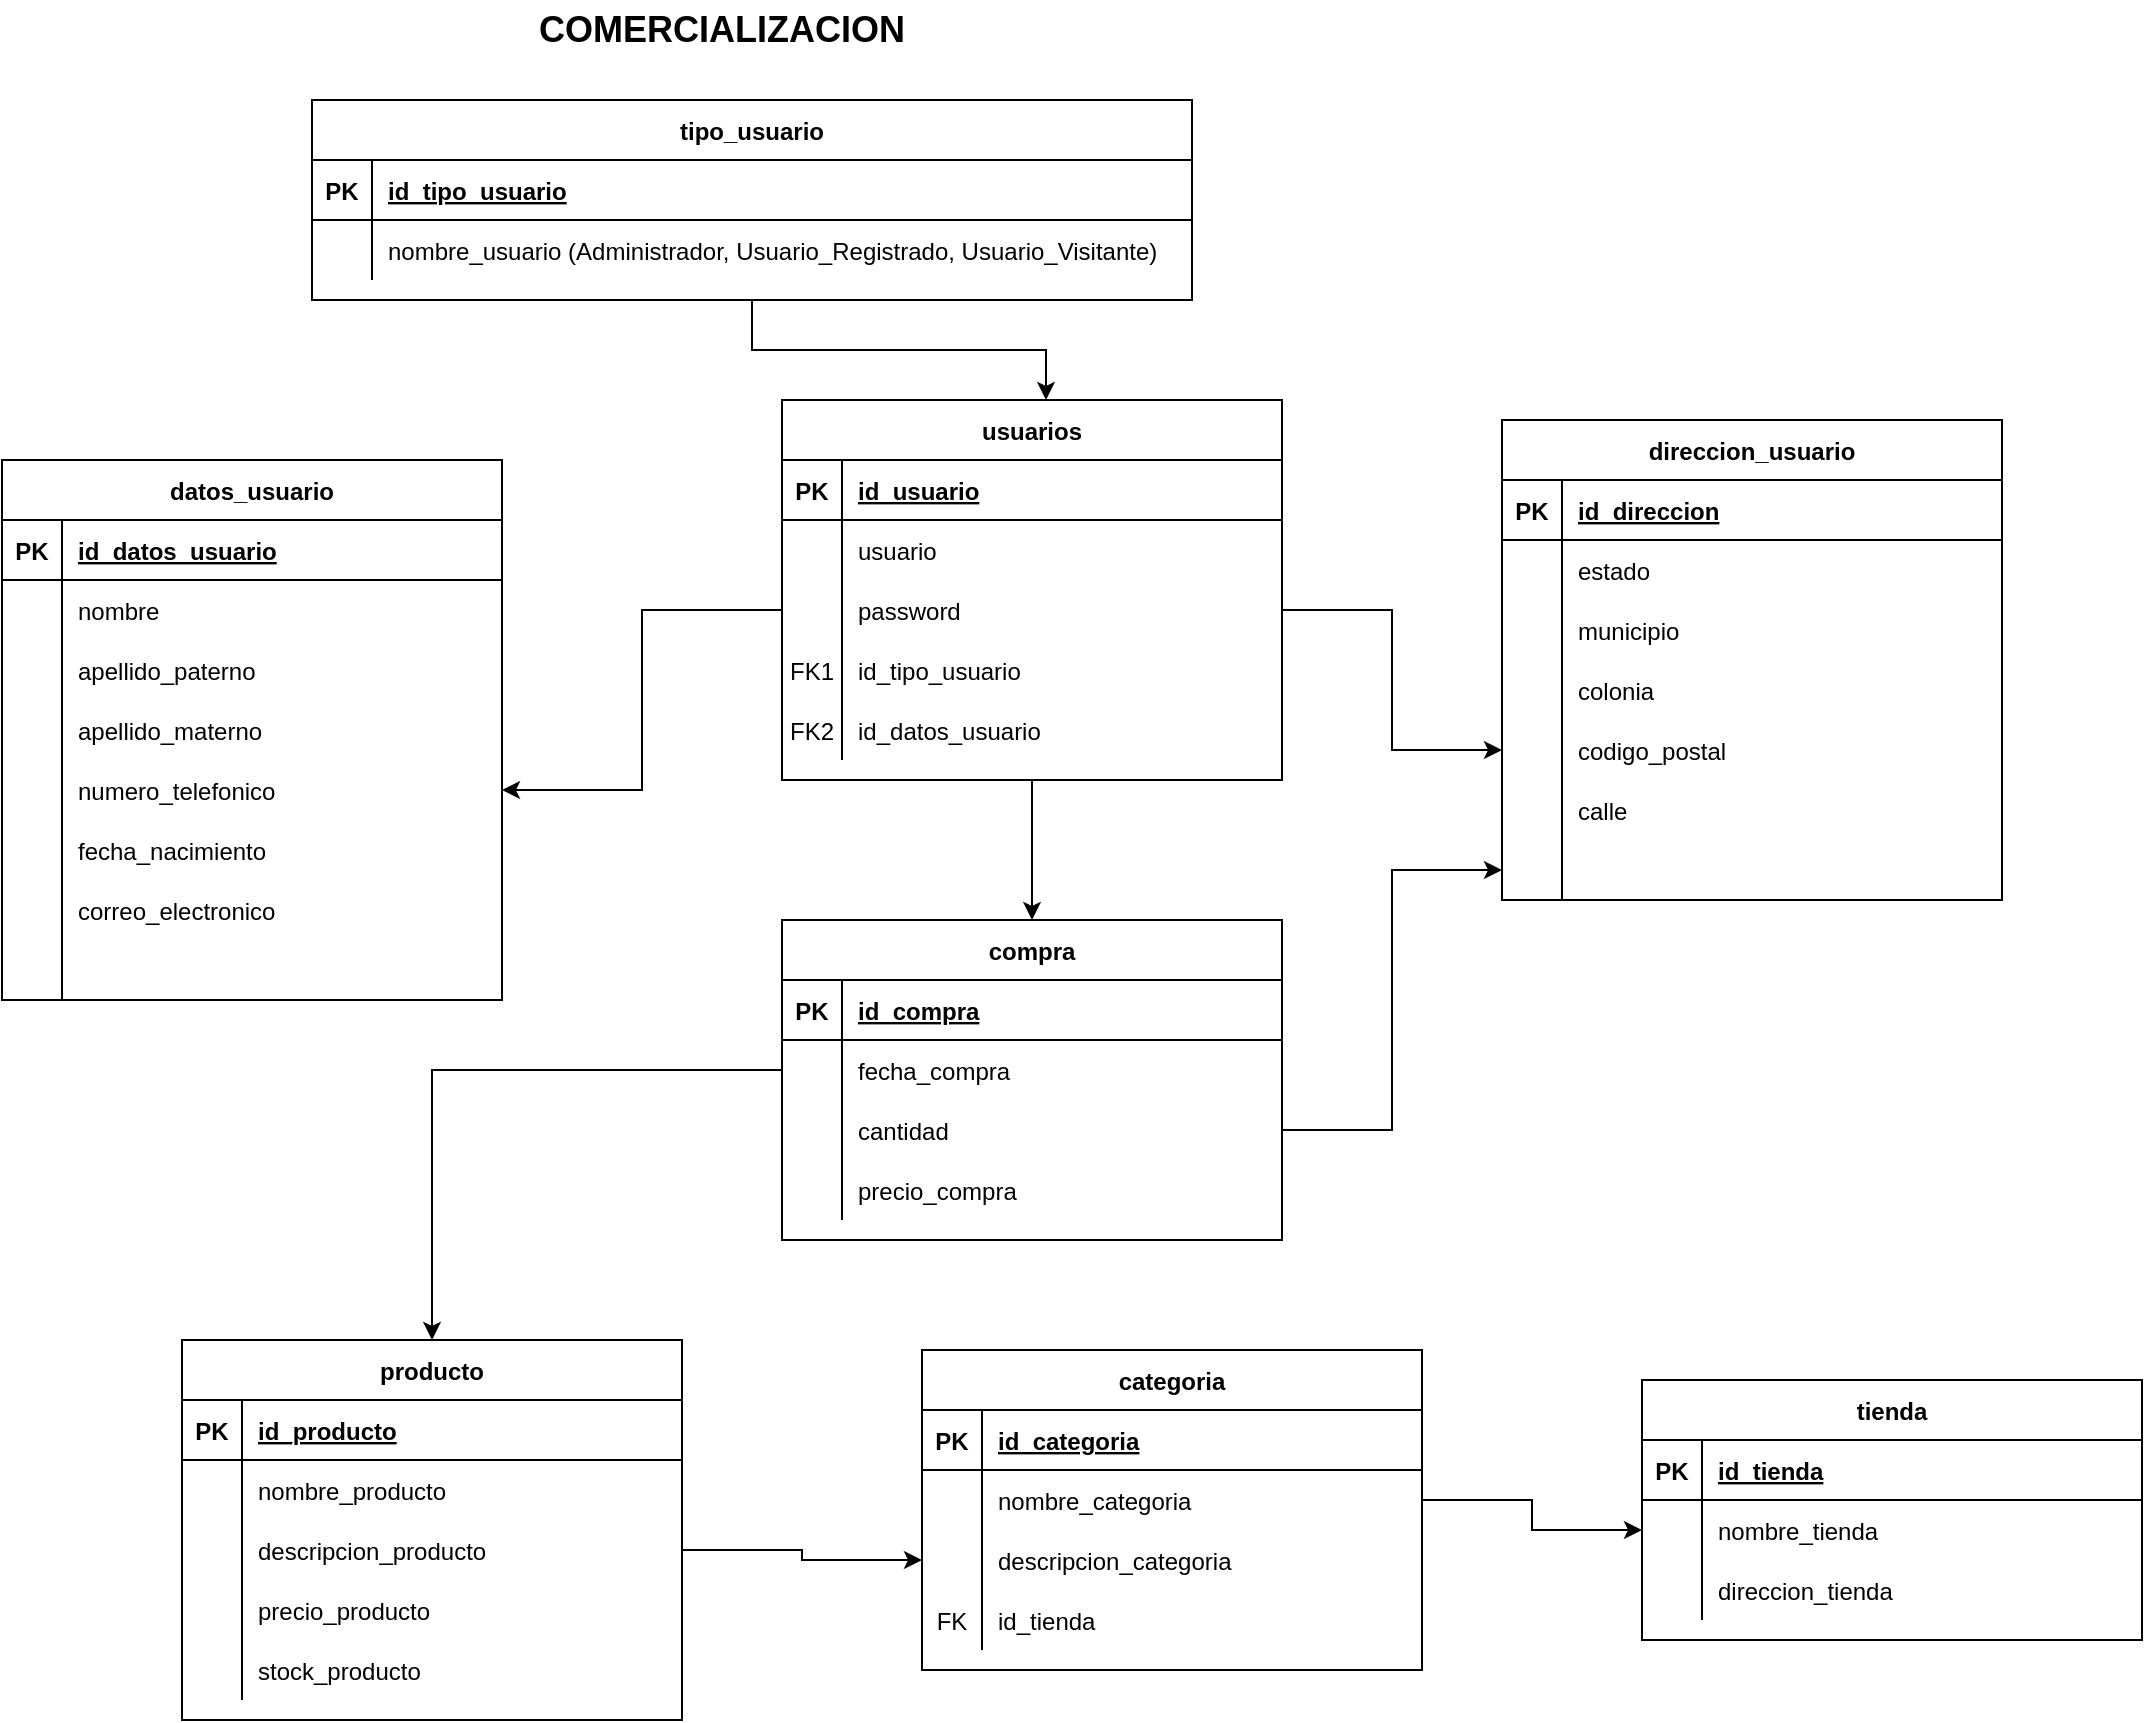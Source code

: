 <mxfile version="18.2.0" type="device"><diagram id="ABhYrJWtlcMBRKbv6gTh" name="Page-1"><mxGraphModel dx="1108" dy="482" grid="1" gridSize="10" guides="1" tooltips="1" connect="1" arrows="1" fold="1" page="1" pageScale="1" pageWidth="850" pageHeight="1100" math="0" shadow="0" extFonts="Permanent Marker^https://fonts.googleapis.com/css?family=Permanent+Marker"><root><mxCell id="0"/><mxCell id="1" parent="0"/><mxCell id="ypUv9PAJulXquZv0Uv5k-9" style="edgeStyle=orthogonalEdgeStyle;rounded=0;orthogonalLoop=1;jettySize=auto;html=1;exitX=0.5;exitY=1;exitDx=0;exitDy=0;entryX=0.5;entryY=0;entryDx=0;entryDy=0;" edge="1" parent="1" source="C-vyLk0tnHw3VtMMgP7b-13" target="yw0aha5kD6d9BpJVE51j-119"><mxGeometry relative="1" as="geometry"/></mxCell><mxCell id="C-vyLk0tnHw3VtMMgP7b-13" value="usuarios" style="shape=table;startSize=30;container=1;collapsible=1;childLayout=tableLayout;fixedRows=1;rowLines=0;fontStyle=1;align=center;resizeLast=1;" parent="1" vertex="1"><mxGeometry x="440" y="250" width="250" height="190" as="geometry"><mxRectangle x="100" y="260" width="80" height="30" as="alternateBounds"/></mxGeometry></mxCell><mxCell id="C-vyLk0tnHw3VtMMgP7b-14" value="" style="shape=partialRectangle;collapsible=0;dropTarget=0;pointerEvents=0;fillColor=none;points=[[0,0.5],[1,0.5]];portConstraint=eastwest;top=0;left=0;right=0;bottom=1;" parent="C-vyLk0tnHw3VtMMgP7b-13" vertex="1"><mxGeometry y="30" width="250" height="30" as="geometry"/></mxCell><mxCell id="C-vyLk0tnHw3VtMMgP7b-15" value="PK" style="shape=partialRectangle;overflow=hidden;connectable=0;fillColor=none;top=0;left=0;bottom=0;right=0;fontStyle=1;" parent="C-vyLk0tnHw3VtMMgP7b-14" vertex="1"><mxGeometry width="30" height="30" as="geometry"><mxRectangle width="30" height="30" as="alternateBounds"/></mxGeometry></mxCell><mxCell id="C-vyLk0tnHw3VtMMgP7b-16" value="id_usuario" style="shape=partialRectangle;overflow=hidden;connectable=0;fillColor=none;top=0;left=0;bottom=0;right=0;align=left;spacingLeft=6;fontStyle=5;" parent="C-vyLk0tnHw3VtMMgP7b-14" vertex="1"><mxGeometry x="30" width="220" height="30" as="geometry"><mxRectangle width="220" height="30" as="alternateBounds"/></mxGeometry></mxCell><mxCell id="C-vyLk0tnHw3VtMMgP7b-17" value="" style="shape=partialRectangle;collapsible=0;dropTarget=0;pointerEvents=0;fillColor=none;points=[[0,0.5],[1,0.5]];portConstraint=eastwest;top=0;left=0;right=0;bottom=0;" parent="C-vyLk0tnHw3VtMMgP7b-13" vertex="1"><mxGeometry y="60" width="250" height="30" as="geometry"/></mxCell><mxCell id="C-vyLk0tnHw3VtMMgP7b-18" value="" style="shape=partialRectangle;overflow=hidden;connectable=0;fillColor=none;top=0;left=0;bottom=0;right=0;" parent="C-vyLk0tnHw3VtMMgP7b-17" vertex="1"><mxGeometry width="30" height="30" as="geometry"><mxRectangle width="30" height="30" as="alternateBounds"/></mxGeometry></mxCell><mxCell id="C-vyLk0tnHw3VtMMgP7b-19" value="usuario" style="shape=partialRectangle;overflow=hidden;connectable=0;fillColor=none;top=0;left=0;bottom=0;right=0;align=left;spacingLeft=6;" parent="C-vyLk0tnHw3VtMMgP7b-17" vertex="1"><mxGeometry x="30" width="220" height="30" as="geometry"><mxRectangle width="220" height="30" as="alternateBounds"/></mxGeometry></mxCell><mxCell id="ypUv9PAJulXquZv0Uv5k-4" value="" style="shape=partialRectangle;collapsible=0;dropTarget=0;pointerEvents=0;fillColor=none;points=[[0,0.5],[1,0.5]];portConstraint=eastwest;top=0;left=0;right=0;bottom=0;" vertex="1" parent="C-vyLk0tnHw3VtMMgP7b-13"><mxGeometry y="90" width="250" height="30" as="geometry"/></mxCell><mxCell id="ypUv9PAJulXquZv0Uv5k-5" value="" style="shape=partialRectangle;overflow=hidden;connectable=0;fillColor=none;top=0;left=0;bottom=0;right=0;" vertex="1" parent="ypUv9PAJulXquZv0Uv5k-4"><mxGeometry width="30" height="30" as="geometry"><mxRectangle width="30" height="30" as="alternateBounds"/></mxGeometry></mxCell><mxCell id="ypUv9PAJulXquZv0Uv5k-6" value="password" style="shape=partialRectangle;overflow=hidden;connectable=0;fillColor=none;top=0;left=0;bottom=0;right=0;align=left;spacingLeft=6;" vertex="1" parent="ypUv9PAJulXquZv0Uv5k-4"><mxGeometry x="30" width="220" height="30" as="geometry"><mxRectangle width="220" height="30" as="alternateBounds"/></mxGeometry></mxCell><mxCell id="ypUv9PAJulXquZv0Uv5k-1" value="" style="shape=partialRectangle;collapsible=0;dropTarget=0;pointerEvents=0;fillColor=none;points=[[0,0.5],[1,0.5]];portConstraint=eastwest;top=0;left=0;right=0;bottom=0;" vertex="1" parent="C-vyLk0tnHw3VtMMgP7b-13"><mxGeometry y="120" width="250" height="30" as="geometry"/></mxCell><mxCell id="ypUv9PAJulXquZv0Uv5k-2" value="FK1" style="shape=partialRectangle;overflow=hidden;connectable=0;fillColor=none;top=0;left=0;bottom=0;right=0;" vertex="1" parent="ypUv9PAJulXquZv0Uv5k-1"><mxGeometry width="30" height="30" as="geometry"><mxRectangle width="30" height="30" as="alternateBounds"/></mxGeometry></mxCell><mxCell id="ypUv9PAJulXquZv0Uv5k-3" value="id_tipo_usuario" style="shape=partialRectangle;overflow=hidden;connectable=0;fillColor=none;top=0;left=0;bottom=0;right=0;align=left;spacingLeft=6;" vertex="1" parent="ypUv9PAJulXquZv0Uv5k-1"><mxGeometry x="30" width="220" height="30" as="geometry"><mxRectangle width="220" height="30" as="alternateBounds"/></mxGeometry></mxCell><mxCell id="C-vyLk0tnHw3VtMMgP7b-20" value="" style="shape=partialRectangle;collapsible=0;dropTarget=0;pointerEvents=0;fillColor=none;points=[[0,0.5],[1,0.5]];portConstraint=eastwest;top=0;left=0;right=0;bottom=0;" parent="C-vyLk0tnHw3VtMMgP7b-13" vertex="1"><mxGeometry y="150" width="250" height="30" as="geometry"/></mxCell><mxCell id="C-vyLk0tnHw3VtMMgP7b-21" value="FK2" style="shape=partialRectangle;overflow=hidden;connectable=0;fillColor=none;top=0;left=0;bottom=0;right=0;" parent="C-vyLk0tnHw3VtMMgP7b-20" vertex="1"><mxGeometry width="30" height="30" as="geometry"><mxRectangle width="30" height="30" as="alternateBounds"/></mxGeometry></mxCell><mxCell id="C-vyLk0tnHw3VtMMgP7b-22" value="id_datos_usuario" style="shape=partialRectangle;overflow=hidden;connectable=0;fillColor=none;top=0;left=0;bottom=0;right=0;align=left;spacingLeft=6;" parent="C-vyLk0tnHw3VtMMgP7b-20" vertex="1"><mxGeometry x="30" width="220" height="30" as="geometry"><mxRectangle width="220" height="30" as="alternateBounds"/></mxGeometry></mxCell><mxCell id="yw0aha5kD6d9BpJVE51j-19" style="edgeStyle=orthogonalEdgeStyle;rounded=0;orthogonalLoop=1;jettySize=auto;html=1;exitX=0.5;exitY=1;exitDx=0;exitDy=0;entryX=0.528;entryY=0;entryDx=0;entryDy=0;entryPerimeter=0;" parent="1" source="C-vyLk0tnHw3VtMMgP7b-23" target="C-vyLk0tnHw3VtMMgP7b-13" edge="1"><mxGeometry relative="1" as="geometry"/></mxCell><mxCell id="C-vyLk0tnHw3VtMMgP7b-23" value="tipo_usuario" style="shape=table;startSize=30;container=1;collapsible=1;childLayout=tableLayout;fixedRows=1;rowLines=0;fontStyle=1;align=center;resizeLast=1;" parent="1" vertex="1"><mxGeometry x="205" y="100" width="440" height="100" as="geometry"><mxRectangle x="205" y="100" width="100" height="30" as="alternateBounds"/></mxGeometry></mxCell><mxCell id="C-vyLk0tnHw3VtMMgP7b-24" value="" style="shape=partialRectangle;collapsible=0;dropTarget=0;pointerEvents=0;fillColor=none;points=[[0,0.5],[1,0.5]];portConstraint=eastwest;top=0;left=0;right=0;bottom=1;" parent="C-vyLk0tnHw3VtMMgP7b-23" vertex="1"><mxGeometry y="30" width="440" height="30" as="geometry"/></mxCell><mxCell id="C-vyLk0tnHw3VtMMgP7b-25" value="PK" style="shape=partialRectangle;overflow=hidden;connectable=0;fillColor=none;top=0;left=0;bottom=0;right=0;fontStyle=1;" parent="C-vyLk0tnHw3VtMMgP7b-24" vertex="1"><mxGeometry width="30" height="30" as="geometry"><mxRectangle width="30" height="30" as="alternateBounds"/></mxGeometry></mxCell><mxCell id="C-vyLk0tnHw3VtMMgP7b-26" value="id_tipo_usuario" style="shape=partialRectangle;overflow=hidden;connectable=0;fillColor=none;top=0;left=0;bottom=0;right=0;align=left;spacingLeft=6;fontStyle=5;" parent="C-vyLk0tnHw3VtMMgP7b-24" vertex="1"><mxGeometry x="30" width="410" height="30" as="geometry"><mxRectangle width="410" height="30" as="alternateBounds"/></mxGeometry></mxCell><mxCell id="C-vyLk0tnHw3VtMMgP7b-27" value="" style="shape=partialRectangle;collapsible=0;dropTarget=0;pointerEvents=0;fillColor=none;points=[[0,0.5],[1,0.5]];portConstraint=eastwest;top=0;left=0;right=0;bottom=0;" parent="C-vyLk0tnHw3VtMMgP7b-23" vertex="1"><mxGeometry y="60" width="440" height="30" as="geometry"/></mxCell><mxCell id="C-vyLk0tnHw3VtMMgP7b-28" value="" style="shape=partialRectangle;overflow=hidden;connectable=0;fillColor=none;top=0;left=0;bottom=0;right=0;" parent="C-vyLk0tnHw3VtMMgP7b-27" vertex="1"><mxGeometry width="30" height="30" as="geometry"><mxRectangle width="30" height="30" as="alternateBounds"/></mxGeometry></mxCell><mxCell id="C-vyLk0tnHw3VtMMgP7b-29" value="nombre_usuario (Administrador, Usuario_Registrado, Usuario_Visitante)" style="shape=partialRectangle;overflow=hidden;connectable=0;fillColor=none;top=0;left=0;bottom=0;right=0;align=left;spacingLeft=6;" parent="C-vyLk0tnHw3VtMMgP7b-27" vertex="1"><mxGeometry x="30" width="410" height="30" as="geometry"><mxRectangle width="410" height="30" as="alternateBounds"/></mxGeometry></mxCell><mxCell id="yw0aha5kD6d9BpJVE51j-1" value="&lt;font style=&quot;vertical-align: inherit&quot;&gt;&lt;font style=&quot;vertical-align: inherit&quot;&gt;&lt;font style=&quot;vertical-align: inherit&quot;&gt;&lt;font style=&quot;vertical-align: inherit&quot;&gt;&lt;font style=&quot;vertical-align: inherit&quot;&gt;&lt;font style=&quot;vertical-align: inherit ; font-size: 18px&quot;&gt;&lt;b&gt;COMERCIALIZACION&lt;/b&gt;&lt;/font&gt;&lt;/font&gt;&lt;/font&gt;&lt;/font&gt;&lt;/font&gt;&lt;/font&gt;" style="text;html=1;strokeColor=none;fillColor=none;align=center;verticalAlign=middle;whiteSpace=wrap;rounded=0;" parent="1" vertex="1"><mxGeometry x="350" y="50" width="120" height="30" as="geometry"/></mxCell><mxCell id="yw0aha5kD6d9BpJVE51j-21" value="datos_usuario" style="shape=table;startSize=30;container=1;collapsible=1;childLayout=tableLayout;fixedRows=1;rowLines=0;fontStyle=1;align=center;resizeLast=1;" parent="1" vertex="1"><mxGeometry x="50" y="280" width="250" height="270" as="geometry"><mxRectangle x="110" y="440" width="110" height="30" as="alternateBounds"/></mxGeometry></mxCell><mxCell id="yw0aha5kD6d9BpJVE51j-22" value="" style="shape=partialRectangle;collapsible=0;dropTarget=0;pointerEvents=0;fillColor=none;points=[[0,0.5],[1,0.5]];portConstraint=eastwest;top=0;left=0;right=0;bottom=1;" parent="yw0aha5kD6d9BpJVE51j-21" vertex="1"><mxGeometry y="30" width="250" height="30" as="geometry"/></mxCell><mxCell id="yw0aha5kD6d9BpJVE51j-23" value="PK" style="shape=partialRectangle;overflow=hidden;connectable=0;fillColor=none;top=0;left=0;bottom=0;right=0;fontStyle=1;" parent="yw0aha5kD6d9BpJVE51j-22" vertex="1"><mxGeometry width="30" height="30" as="geometry"><mxRectangle width="30" height="30" as="alternateBounds"/></mxGeometry></mxCell><mxCell id="yw0aha5kD6d9BpJVE51j-24" value="id_datos_usuario" style="shape=partialRectangle;overflow=hidden;connectable=0;fillColor=none;top=0;left=0;bottom=0;right=0;align=left;spacingLeft=6;fontStyle=5;" parent="yw0aha5kD6d9BpJVE51j-22" vertex="1"><mxGeometry x="30" width="220" height="30" as="geometry"><mxRectangle width="220" height="30" as="alternateBounds"/></mxGeometry></mxCell><mxCell id="yw0aha5kD6d9BpJVE51j-25" value="" style="shape=partialRectangle;collapsible=0;dropTarget=0;pointerEvents=0;fillColor=none;points=[[0,0.5],[1,0.5]];portConstraint=eastwest;top=0;left=0;right=0;bottom=0;" parent="yw0aha5kD6d9BpJVE51j-21" vertex="1"><mxGeometry y="60" width="250" height="30" as="geometry"/></mxCell><mxCell id="yw0aha5kD6d9BpJVE51j-26" value="" style="shape=partialRectangle;overflow=hidden;connectable=0;fillColor=none;top=0;left=0;bottom=0;right=0;" parent="yw0aha5kD6d9BpJVE51j-25" vertex="1"><mxGeometry width="30" height="30" as="geometry"><mxRectangle width="30" height="30" as="alternateBounds"/></mxGeometry></mxCell><mxCell id="yw0aha5kD6d9BpJVE51j-27" value="nombre" style="shape=partialRectangle;overflow=hidden;connectable=0;fillColor=none;top=0;left=0;bottom=0;right=0;align=left;spacingLeft=6;" parent="yw0aha5kD6d9BpJVE51j-25" vertex="1"><mxGeometry x="30" width="220" height="30" as="geometry"><mxRectangle width="220" height="30" as="alternateBounds"/></mxGeometry></mxCell><mxCell id="yw0aha5kD6d9BpJVE51j-28" value="" style="shape=partialRectangle;collapsible=0;dropTarget=0;pointerEvents=0;fillColor=none;points=[[0,0.5],[1,0.5]];portConstraint=eastwest;top=0;left=0;right=0;bottom=0;" parent="yw0aha5kD6d9BpJVE51j-21" vertex="1"><mxGeometry y="90" width="250" height="30" as="geometry"/></mxCell><mxCell id="yw0aha5kD6d9BpJVE51j-29" value="" style="shape=partialRectangle;overflow=hidden;connectable=0;fillColor=none;top=0;left=0;bottom=0;right=0;" parent="yw0aha5kD6d9BpJVE51j-28" vertex="1"><mxGeometry width="30" height="30" as="geometry"><mxRectangle width="30" height="30" as="alternateBounds"/></mxGeometry></mxCell><mxCell id="yw0aha5kD6d9BpJVE51j-30" value="apellido_paterno" style="shape=partialRectangle;overflow=hidden;connectable=0;fillColor=none;top=0;left=0;bottom=0;right=0;align=left;spacingLeft=6;" parent="yw0aha5kD6d9BpJVE51j-28" vertex="1"><mxGeometry x="30" width="220" height="30" as="geometry"><mxRectangle width="220" height="30" as="alternateBounds"/></mxGeometry></mxCell><mxCell id="yw0aha5kD6d9BpJVE51j-37" value="" style="shape=partialRectangle;collapsible=0;dropTarget=0;pointerEvents=0;fillColor=none;points=[[0,0.5],[1,0.5]];portConstraint=eastwest;top=0;left=0;right=0;bottom=0;" parent="yw0aha5kD6d9BpJVE51j-21" vertex="1"><mxGeometry y="120" width="250" height="30" as="geometry"/></mxCell><mxCell id="yw0aha5kD6d9BpJVE51j-38" value="" style="shape=partialRectangle;overflow=hidden;connectable=0;fillColor=none;top=0;left=0;bottom=0;right=0;" parent="yw0aha5kD6d9BpJVE51j-37" vertex="1"><mxGeometry width="30" height="30" as="geometry"><mxRectangle width="30" height="30" as="alternateBounds"/></mxGeometry></mxCell><mxCell id="yw0aha5kD6d9BpJVE51j-39" value="apellido_materno" style="shape=partialRectangle;overflow=hidden;connectable=0;fillColor=none;top=0;left=0;bottom=0;right=0;align=left;spacingLeft=6;" parent="yw0aha5kD6d9BpJVE51j-37" vertex="1"><mxGeometry x="30" width="220" height="30" as="geometry"><mxRectangle width="220" height="30" as="alternateBounds"/></mxGeometry></mxCell><mxCell id="yw0aha5kD6d9BpJVE51j-40" value="" style="shape=partialRectangle;collapsible=0;dropTarget=0;pointerEvents=0;fillColor=none;points=[[0,0.5],[1,0.5]];portConstraint=eastwest;top=0;left=0;right=0;bottom=0;" parent="yw0aha5kD6d9BpJVE51j-21" vertex="1"><mxGeometry y="150" width="250" height="30" as="geometry"/></mxCell><mxCell id="yw0aha5kD6d9BpJVE51j-41" value="" style="shape=partialRectangle;overflow=hidden;connectable=0;fillColor=none;top=0;left=0;bottom=0;right=0;" parent="yw0aha5kD6d9BpJVE51j-40" vertex="1"><mxGeometry width="30" height="30" as="geometry"><mxRectangle width="30" height="30" as="alternateBounds"/></mxGeometry></mxCell><mxCell id="yw0aha5kD6d9BpJVE51j-42" value="numero_telefonico" style="shape=partialRectangle;overflow=hidden;connectable=0;fillColor=none;top=0;left=0;bottom=0;right=0;align=left;spacingLeft=6;" parent="yw0aha5kD6d9BpJVE51j-40" vertex="1"><mxGeometry x="30" width="220" height="30" as="geometry"><mxRectangle width="220" height="30" as="alternateBounds"/></mxGeometry></mxCell><mxCell id="yw0aha5kD6d9BpJVE51j-43" value="" style="shape=partialRectangle;collapsible=0;dropTarget=0;pointerEvents=0;fillColor=none;points=[[0,0.5],[1,0.5]];portConstraint=eastwest;top=0;left=0;right=0;bottom=0;" parent="yw0aha5kD6d9BpJVE51j-21" vertex="1"><mxGeometry y="180" width="250" height="30" as="geometry"/></mxCell><mxCell id="yw0aha5kD6d9BpJVE51j-44" value="" style="shape=partialRectangle;overflow=hidden;connectable=0;fillColor=none;top=0;left=0;bottom=0;right=0;" parent="yw0aha5kD6d9BpJVE51j-43" vertex="1"><mxGeometry width="30" height="30" as="geometry"><mxRectangle width="30" height="30" as="alternateBounds"/></mxGeometry></mxCell><mxCell id="yw0aha5kD6d9BpJVE51j-45" value="fecha_nacimiento" style="shape=partialRectangle;overflow=hidden;connectable=0;fillColor=none;top=0;left=0;bottom=0;right=0;align=left;spacingLeft=6;" parent="yw0aha5kD6d9BpJVE51j-43" vertex="1"><mxGeometry x="30" width="220" height="30" as="geometry"><mxRectangle width="220" height="30" as="alternateBounds"/></mxGeometry></mxCell><mxCell id="__4eElcC8WLrM_t5o0QU-30" value="" style="shape=partialRectangle;collapsible=0;dropTarget=0;pointerEvents=0;fillColor=none;points=[[0,0.5],[1,0.5]];portConstraint=eastwest;top=0;left=0;right=0;bottom=0;" parent="yw0aha5kD6d9BpJVE51j-21" vertex="1"><mxGeometry y="210" width="250" height="30" as="geometry"/></mxCell><mxCell id="__4eElcC8WLrM_t5o0QU-31" value="" style="shape=partialRectangle;overflow=hidden;connectable=0;fillColor=none;top=0;left=0;bottom=0;right=0;" parent="__4eElcC8WLrM_t5o0QU-30" vertex="1"><mxGeometry width="30" height="30" as="geometry"><mxRectangle width="30" height="30" as="alternateBounds"/></mxGeometry></mxCell><mxCell id="__4eElcC8WLrM_t5o0QU-32" value="correo_electronico" style="shape=partialRectangle;overflow=hidden;connectable=0;fillColor=none;top=0;left=0;bottom=0;right=0;align=left;spacingLeft=6;" parent="__4eElcC8WLrM_t5o0QU-30" vertex="1"><mxGeometry x="30" width="220" height="30" as="geometry"><mxRectangle width="220" height="30" as="alternateBounds"/></mxGeometry></mxCell><mxCell id="yw0aha5kD6d9BpJVE51j-34" value="" style="shape=partialRectangle;collapsible=0;dropTarget=0;pointerEvents=0;fillColor=none;points=[[0,0.5],[1,0.5]];portConstraint=eastwest;top=0;left=0;right=0;bottom=0;" parent="yw0aha5kD6d9BpJVE51j-21" vertex="1"><mxGeometry y="240" width="250" height="30" as="geometry"/></mxCell><mxCell id="yw0aha5kD6d9BpJVE51j-35" value="" style="shape=partialRectangle;overflow=hidden;connectable=0;fillColor=none;top=0;left=0;bottom=0;right=0;" parent="yw0aha5kD6d9BpJVE51j-34" vertex="1"><mxGeometry width="30" height="30" as="geometry"><mxRectangle width="30" height="30" as="alternateBounds"/></mxGeometry></mxCell><mxCell id="yw0aha5kD6d9BpJVE51j-36" value="" style="shape=partialRectangle;overflow=hidden;connectable=0;fillColor=none;top=0;left=0;bottom=0;right=0;align=left;spacingLeft=6;" parent="yw0aha5kD6d9BpJVE51j-34" vertex="1"><mxGeometry x="30" width="220" height="30" as="geometry"><mxRectangle width="220" height="30" as="alternateBounds"/></mxGeometry></mxCell><mxCell id="yw0aha5kD6d9BpJVE51j-47" value="direccion_usuario" style="shape=table;startSize=30;container=1;collapsible=1;childLayout=tableLayout;fixedRows=1;rowLines=0;fontStyle=1;align=center;resizeLast=1;" parent="1" vertex="1"><mxGeometry x="800" y="260" width="250" height="240" as="geometry"><mxRectangle x="810" y="390" width="140" height="30" as="alternateBounds"/></mxGeometry></mxCell><mxCell id="yw0aha5kD6d9BpJVE51j-48" value="" style="shape=partialRectangle;collapsible=0;dropTarget=0;pointerEvents=0;fillColor=none;points=[[0,0.5],[1,0.5]];portConstraint=eastwest;top=0;left=0;right=0;bottom=1;" parent="yw0aha5kD6d9BpJVE51j-47" vertex="1"><mxGeometry y="30" width="250" height="30" as="geometry"/></mxCell><mxCell id="yw0aha5kD6d9BpJVE51j-49" value="PK" style="shape=partialRectangle;overflow=hidden;connectable=0;fillColor=none;top=0;left=0;bottom=0;right=0;fontStyle=1;" parent="yw0aha5kD6d9BpJVE51j-48" vertex="1"><mxGeometry width="30" height="30" as="geometry"><mxRectangle width="30" height="30" as="alternateBounds"/></mxGeometry></mxCell><mxCell id="yw0aha5kD6d9BpJVE51j-50" value="id_direccion" style="shape=partialRectangle;overflow=hidden;connectable=0;fillColor=none;top=0;left=0;bottom=0;right=0;align=left;spacingLeft=6;fontStyle=5;" parent="yw0aha5kD6d9BpJVE51j-48" vertex="1"><mxGeometry x="30" width="220" height="30" as="geometry"><mxRectangle width="220" height="30" as="alternateBounds"/></mxGeometry></mxCell><mxCell id="yw0aha5kD6d9BpJVE51j-51" value="" style="shape=partialRectangle;collapsible=0;dropTarget=0;pointerEvents=0;fillColor=none;points=[[0,0.5],[1,0.5]];portConstraint=eastwest;top=0;left=0;right=0;bottom=0;" parent="yw0aha5kD6d9BpJVE51j-47" vertex="1"><mxGeometry y="60" width="250" height="30" as="geometry"/></mxCell><mxCell id="yw0aha5kD6d9BpJVE51j-52" value="" style="shape=partialRectangle;overflow=hidden;connectable=0;fillColor=none;top=0;left=0;bottom=0;right=0;" parent="yw0aha5kD6d9BpJVE51j-51" vertex="1"><mxGeometry width="30" height="30" as="geometry"><mxRectangle width="30" height="30" as="alternateBounds"/></mxGeometry></mxCell><mxCell id="yw0aha5kD6d9BpJVE51j-53" value="estado" style="shape=partialRectangle;overflow=hidden;connectable=0;fillColor=none;top=0;left=0;bottom=0;right=0;align=left;spacingLeft=6;" parent="yw0aha5kD6d9BpJVE51j-51" vertex="1"><mxGeometry x="30" width="220" height="30" as="geometry"><mxRectangle width="220" height="30" as="alternateBounds"/></mxGeometry></mxCell><mxCell id="yw0aha5kD6d9BpJVE51j-54" value="" style="shape=partialRectangle;collapsible=0;dropTarget=0;pointerEvents=0;fillColor=none;points=[[0,0.5],[1,0.5]];portConstraint=eastwest;top=0;left=0;right=0;bottom=0;" parent="yw0aha5kD6d9BpJVE51j-47" vertex="1"><mxGeometry y="90" width="250" height="30" as="geometry"/></mxCell><mxCell id="yw0aha5kD6d9BpJVE51j-55" value="" style="shape=partialRectangle;overflow=hidden;connectable=0;fillColor=none;top=0;left=0;bottom=0;right=0;" parent="yw0aha5kD6d9BpJVE51j-54" vertex="1"><mxGeometry width="30" height="30" as="geometry"><mxRectangle width="30" height="30" as="alternateBounds"/></mxGeometry></mxCell><mxCell id="yw0aha5kD6d9BpJVE51j-56" value="municipio" style="shape=partialRectangle;overflow=hidden;connectable=0;fillColor=none;top=0;left=0;bottom=0;right=0;align=left;spacingLeft=6;" parent="yw0aha5kD6d9BpJVE51j-54" vertex="1"><mxGeometry x="30" width="220" height="30" as="geometry"><mxRectangle width="220" height="30" as="alternateBounds"/></mxGeometry></mxCell><mxCell id="yw0aha5kD6d9BpJVE51j-63" value="" style="shape=partialRectangle;collapsible=0;dropTarget=0;pointerEvents=0;fillColor=none;points=[[0,0.5],[1,0.5]];portConstraint=eastwest;top=0;left=0;right=0;bottom=0;" parent="yw0aha5kD6d9BpJVE51j-47" vertex="1"><mxGeometry y="120" width="250" height="30" as="geometry"/></mxCell><mxCell id="yw0aha5kD6d9BpJVE51j-64" value="" style="shape=partialRectangle;overflow=hidden;connectable=0;fillColor=none;top=0;left=0;bottom=0;right=0;" parent="yw0aha5kD6d9BpJVE51j-63" vertex="1"><mxGeometry width="30" height="30" as="geometry"><mxRectangle width="30" height="30" as="alternateBounds"/></mxGeometry></mxCell><mxCell id="yw0aha5kD6d9BpJVE51j-65" value="colonia" style="shape=partialRectangle;overflow=hidden;connectable=0;fillColor=none;top=0;left=0;bottom=0;right=0;align=left;spacingLeft=6;" parent="yw0aha5kD6d9BpJVE51j-63" vertex="1"><mxGeometry x="30" width="220" height="30" as="geometry"><mxRectangle width="220" height="30" as="alternateBounds"/></mxGeometry></mxCell><mxCell id="yw0aha5kD6d9BpJVE51j-69" value="" style="shape=partialRectangle;collapsible=0;dropTarget=0;pointerEvents=0;fillColor=none;points=[[0,0.5],[1,0.5]];portConstraint=eastwest;top=0;left=0;right=0;bottom=0;" parent="yw0aha5kD6d9BpJVE51j-47" vertex="1"><mxGeometry y="150" width="250" height="30" as="geometry"/></mxCell><mxCell id="yw0aha5kD6d9BpJVE51j-70" value="" style="shape=partialRectangle;overflow=hidden;connectable=0;fillColor=none;top=0;left=0;bottom=0;right=0;" parent="yw0aha5kD6d9BpJVE51j-69" vertex="1"><mxGeometry width="30" height="30" as="geometry"><mxRectangle width="30" height="30" as="alternateBounds"/></mxGeometry></mxCell><mxCell id="yw0aha5kD6d9BpJVE51j-71" value="codigo_postal" style="shape=partialRectangle;overflow=hidden;connectable=0;fillColor=none;top=0;left=0;bottom=0;right=0;align=left;spacingLeft=6;" parent="yw0aha5kD6d9BpJVE51j-69" vertex="1"><mxGeometry x="30" width="220" height="30" as="geometry"><mxRectangle width="220" height="30" as="alternateBounds"/></mxGeometry></mxCell><mxCell id="yw0aha5kD6d9BpJVE51j-72" value="" style="shape=partialRectangle;collapsible=0;dropTarget=0;pointerEvents=0;fillColor=none;points=[[0,0.5],[1,0.5]];portConstraint=eastwest;top=0;left=0;right=0;bottom=0;" parent="yw0aha5kD6d9BpJVE51j-47" vertex="1"><mxGeometry y="180" width="250" height="30" as="geometry"/></mxCell><mxCell id="yw0aha5kD6d9BpJVE51j-73" value="" style="shape=partialRectangle;overflow=hidden;connectable=0;fillColor=none;top=0;left=0;bottom=0;right=0;" parent="yw0aha5kD6d9BpJVE51j-72" vertex="1"><mxGeometry width="30" height="30" as="geometry"><mxRectangle width="30" height="30" as="alternateBounds"/></mxGeometry></mxCell><mxCell id="yw0aha5kD6d9BpJVE51j-74" value="calle" style="shape=partialRectangle;overflow=hidden;connectable=0;fillColor=none;top=0;left=0;bottom=0;right=0;align=left;spacingLeft=6;" parent="yw0aha5kD6d9BpJVE51j-72" vertex="1"><mxGeometry x="30" width="220" height="30" as="geometry"><mxRectangle width="220" height="30" as="alternateBounds"/></mxGeometry></mxCell><mxCell id="yw0aha5kD6d9BpJVE51j-57" value="" style="shape=partialRectangle;collapsible=0;dropTarget=0;pointerEvents=0;fillColor=none;points=[[0,0.5],[1,0.5]];portConstraint=eastwest;top=0;left=0;right=0;bottom=0;" parent="yw0aha5kD6d9BpJVE51j-47" vertex="1"><mxGeometry y="210" width="250" height="30" as="geometry"/></mxCell><mxCell id="yw0aha5kD6d9BpJVE51j-58" value="" style="shape=partialRectangle;overflow=hidden;connectable=0;fillColor=none;top=0;left=0;bottom=0;right=0;" parent="yw0aha5kD6d9BpJVE51j-57" vertex="1"><mxGeometry width="30" height="30" as="geometry"><mxRectangle width="30" height="30" as="alternateBounds"/></mxGeometry></mxCell><mxCell id="yw0aha5kD6d9BpJVE51j-59" value="" style="shape=partialRectangle;overflow=hidden;connectable=0;fillColor=none;top=0;left=0;bottom=0;right=0;align=left;spacingLeft=6;" parent="yw0aha5kD6d9BpJVE51j-57" vertex="1"><mxGeometry x="30" width="220" height="30" as="geometry"><mxRectangle width="220" height="30" as="alternateBounds"/></mxGeometry></mxCell><mxCell id="yw0aha5kD6d9BpJVE51j-76" value="tienda" style="shape=table;startSize=30;container=1;collapsible=1;childLayout=tableLayout;fixedRows=1;rowLines=0;fontStyle=1;align=center;resizeLast=1;" parent="1" vertex="1"><mxGeometry x="870" y="740" width="250" height="130" as="geometry"><mxRectangle x="110" y="780" width="70" height="30" as="alternateBounds"/></mxGeometry></mxCell><mxCell id="yw0aha5kD6d9BpJVE51j-77" value="" style="shape=partialRectangle;collapsible=0;dropTarget=0;pointerEvents=0;fillColor=none;points=[[0,0.5],[1,0.5]];portConstraint=eastwest;top=0;left=0;right=0;bottom=1;" parent="yw0aha5kD6d9BpJVE51j-76" vertex="1"><mxGeometry y="30" width="250" height="30" as="geometry"/></mxCell><mxCell id="yw0aha5kD6d9BpJVE51j-78" value="PK" style="shape=partialRectangle;overflow=hidden;connectable=0;fillColor=none;top=0;left=0;bottom=0;right=0;fontStyle=1;" parent="yw0aha5kD6d9BpJVE51j-77" vertex="1"><mxGeometry width="30" height="30" as="geometry"><mxRectangle width="30" height="30" as="alternateBounds"/></mxGeometry></mxCell><mxCell id="yw0aha5kD6d9BpJVE51j-79" value="id_tienda" style="shape=partialRectangle;overflow=hidden;connectable=0;fillColor=none;top=0;left=0;bottom=0;right=0;align=left;spacingLeft=6;fontStyle=5;" parent="yw0aha5kD6d9BpJVE51j-77" vertex="1"><mxGeometry x="30" width="220" height="30" as="geometry"><mxRectangle width="220" height="30" as="alternateBounds"/></mxGeometry></mxCell><mxCell id="yw0aha5kD6d9BpJVE51j-80" value="" style="shape=partialRectangle;collapsible=0;dropTarget=0;pointerEvents=0;fillColor=none;points=[[0,0.5],[1,0.5]];portConstraint=eastwest;top=0;left=0;right=0;bottom=0;" parent="yw0aha5kD6d9BpJVE51j-76" vertex="1"><mxGeometry y="60" width="250" height="30" as="geometry"/></mxCell><mxCell id="yw0aha5kD6d9BpJVE51j-81" value="" style="shape=partialRectangle;overflow=hidden;connectable=0;fillColor=none;top=0;left=0;bottom=0;right=0;" parent="yw0aha5kD6d9BpJVE51j-80" vertex="1"><mxGeometry width="30" height="30" as="geometry"><mxRectangle width="30" height="30" as="alternateBounds"/></mxGeometry></mxCell><mxCell id="yw0aha5kD6d9BpJVE51j-82" value="nombre_tienda" style="shape=partialRectangle;overflow=hidden;connectable=0;fillColor=none;top=0;left=0;bottom=0;right=0;align=left;spacingLeft=6;" parent="yw0aha5kD6d9BpJVE51j-80" vertex="1"><mxGeometry x="30" width="220" height="30" as="geometry"><mxRectangle width="220" height="30" as="alternateBounds"/></mxGeometry></mxCell><mxCell id="yw0aha5kD6d9BpJVE51j-83" value="" style="shape=partialRectangle;collapsible=0;dropTarget=0;pointerEvents=0;fillColor=none;points=[[0,0.5],[1,0.5]];portConstraint=eastwest;top=0;left=0;right=0;bottom=0;" parent="yw0aha5kD6d9BpJVE51j-76" vertex="1"><mxGeometry y="90" width="250" height="30" as="geometry"/></mxCell><mxCell id="yw0aha5kD6d9BpJVE51j-84" value="" style="shape=partialRectangle;overflow=hidden;connectable=0;fillColor=none;top=0;left=0;bottom=0;right=0;" parent="yw0aha5kD6d9BpJVE51j-83" vertex="1"><mxGeometry width="30" height="30" as="geometry"><mxRectangle width="30" height="30" as="alternateBounds"/></mxGeometry></mxCell><mxCell id="yw0aha5kD6d9BpJVE51j-85" value="direccion_tienda" style="shape=partialRectangle;overflow=hidden;connectable=0;fillColor=none;top=0;left=0;bottom=0;right=0;align=left;spacingLeft=6;" parent="yw0aha5kD6d9BpJVE51j-83" vertex="1"><mxGeometry x="30" width="220" height="30" as="geometry"><mxRectangle width="220" height="30" as="alternateBounds"/></mxGeometry></mxCell><mxCell id="yw0aha5kD6d9BpJVE51j-88" value="categoria" style="shape=table;startSize=30;container=1;collapsible=1;childLayout=tableLayout;fixedRows=1;rowLines=0;fontStyle=1;align=center;resizeLast=1;" parent="1" vertex="1"><mxGeometry x="510" y="725" width="250" height="160" as="geometry"><mxRectangle x="490" y="770" width="90" height="30" as="alternateBounds"/></mxGeometry></mxCell><mxCell id="yw0aha5kD6d9BpJVE51j-89" value="" style="shape=partialRectangle;collapsible=0;dropTarget=0;pointerEvents=0;fillColor=none;points=[[0,0.5],[1,0.5]];portConstraint=eastwest;top=0;left=0;right=0;bottom=1;" parent="yw0aha5kD6d9BpJVE51j-88" vertex="1"><mxGeometry y="30" width="250" height="30" as="geometry"/></mxCell><mxCell id="yw0aha5kD6d9BpJVE51j-90" value="PK" style="shape=partialRectangle;overflow=hidden;connectable=0;fillColor=none;top=0;left=0;bottom=0;right=0;fontStyle=1;" parent="yw0aha5kD6d9BpJVE51j-89" vertex="1"><mxGeometry width="30" height="30" as="geometry"><mxRectangle width="30" height="30" as="alternateBounds"/></mxGeometry></mxCell><mxCell id="yw0aha5kD6d9BpJVE51j-91" value="id_categoria" style="shape=partialRectangle;overflow=hidden;connectable=0;fillColor=none;top=0;left=0;bottom=0;right=0;align=left;spacingLeft=6;fontStyle=5;" parent="yw0aha5kD6d9BpJVE51j-89" vertex="1"><mxGeometry x="30" width="220" height="30" as="geometry"><mxRectangle width="220" height="30" as="alternateBounds"/></mxGeometry></mxCell><mxCell id="yw0aha5kD6d9BpJVE51j-92" value="" style="shape=partialRectangle;collapsible=0;dropTarget=0;pointerEvents=0;fillColor=none;points=[[0,0.5],[1,0.5]];portConstraint=eastwest;top=0;left=0;right=0;bottom=0;" parent="yw0aha5kD6d9BpJVE51j-88" vertex="1"><mxGeometry y="60" width="250" height="30" as="geometry"/></mxCell><mxCell id="yw0aha5kD6d9BpJVE51j-93" value="" style="shape=partialRectangle;overflow=hidden;connectable=0;fillColor=none;top=0;left=0;bottom=0;right=0;" parent="yw0aha5kD6d9BpJVE51j-92" vertex="1"><mxGeometry width="30" height="30" as="geometry"><mxRectangle width="30" height="30" as="alternateBounds"/></mxGeometry></mxCell><mxCell id="yw0aha5kD6d9BpJVE51j-94" value="nombre_categoria" style="shape=partialRectangle;overflow=hidden;connectable=0;fillColor=none;top=0;left=0;bottom=0;right=0;align=left;spacingLeft=6;" parent="yw0aha5kD6d9BpJVE51j-92" vertex="1"><mxGeometry x="30" width="220" height="30" as="geometry"><mxRectangle width="220" height="30" as="alternateBounds"/></mxGeometry></mxCell><mxCell id="yw0aha5kD6d9BpJVE51j-95" value="" style="shape=partialRectangle;collapsible=0;dropTarget=0;pointerEvents=0;fillColor=none;points=[[0,0.5],[1,0.5]];portConstraint=eastwest;top=0;left=0;right=0;bottom=0;" parent="yw0aha5kD6d9BpJVE51j-88" vertex="1"><mxGeometry y="90" width="250" height="30" as="geometry"/></mxCell><mxCell id="yw0aha5kD6d9BpJVE51j-96" value="" style="shape=partialRectangle;overflow=hidden;connectable=0;fillColor=none;top=0;left=0;bottom=0;right=0;" parent="yw0aha5kD6d9BpJVE51j-95" vertex="1"><mxGeometry width="30" height="30" as="geometry"><mxRectangle width="30" height="30" as="alternateBounds"/></mxGeometry></mxCell><mxCell id="yw0aha5kD6d9BpJVE51j-97" value="descripcion_categoria" style="shape=partialRectangle;overflow=hidden;connectable=0;fillColor=none;top=0;left=0;bottom=0;right=0;align=left;spacingLeft=6;" parent="yw0aha5kD6d9BpJVE51j-95" vertex="1"><mxGeometry x="30" width="220" height="30" as="geometry"><mxRectangle width="220" height="30" as="alternateBounds"/></mxGeometry></mxCell><mxCell id="yw0aha5kD6d9BpJVE51j-98" value="" style="shape=partialRectangle;collapsible=0;dropTarget=0;pointerEvents=0;fillColor=none;points=[[0,0.5],[1,0.5]];portConstraint=eastwest;top=0;left=0;right=0;bottom=0;" parent="yw0aha5kD6d9BpJVE51j-88" vertex="1"><mxGeometry y="120" width="250" height="30" as="geometry"/></mxCell><mxCell id="yw0aha5kD6d9BpJVE51j-99" value="FK" style="shape=partialRectangle;overflow=hidden;connectable=0;fillColor=none;top=0;left=0;bottom=0;right=0;" parent="yw0aha5kD6d9BpJVE51j-98" vertex="1"><mxGeometry width="30" height="30" as="geometry"><mxRectangle width="30" height="30" as="alternateBounds"/></mxGeometry></mxCell><mxCell id="yw0aha5kD6d9BpJVE51j-100" value="id_tienda" style="shape=partialRectangle;overflow=hidden;connectable=0;fillColor=none;top=0;left=0;bottom=0;right=0;align=left;spacingLeft=6;" parent="yw0aha5kD6d9BpJVE51j-98" vertex="1"><mxGeometry x="30" width="220" height="30" as="geometry"><mxRectangle width="220" height="30" as="alternateBounds"/></mxGeometry></mxCell><mxCell id="yw0aha5kD6d9BpJVE51j-102" value="producto" style="shape=table;startSize=30;container=1;collapsible=1;childLayout=tableLayout;fixedRows=1;rowLines=0;fontStyle=1;align=center;resizeLast=1;" parent="1" vertex="1"><mxGeometry x="140" y="720" width="250" height="190" as="geometry"><mxRectangle x="490" y="990" width="80" height="30" as="alternateBounds"/></mxGeometry></mxCell><mxCell id="yw0aha5kD6d9BpJVE51j-103" value="" style="shape=partialRectangle;collapsible=0;dropTarget=0;pointerEvents=0;fillColor=none;points=[[0,0.5],[1,0.5]];portConstraint=eastwest;top=0;left=0;right=0;bottom=1;" parent="yw0aha5kD6d9BpJVE51j-102" vertex="1"><mxGeometry y="30" width="250" height="30" as="geometry"/></mxCell><mxCell id="yw0aha5kD6d9BpJVE51j-104" value="PK" style="shape=partialRectangle;overflow=hidden;connectable=0;fillColor=none;top=0;left=0;bottom=0;right=0;fontStyle=1;" parent="yw0aha5kD6d9BpJVE51j-103" vertex="1"><mxGeometry width="30" height="30" as="geometry"><mxRectangle width="30" height="30" as="alternateBounds"/></mxGeometry></mxCell><mxCell id="yw0aha5kD6d9BpJVE51j-105" value="id_producto" style="shape=partialRectangle;overflow=hidden;connectable=0;fillColor=none;top=0;left=0;bottom=0;right=0;align=left;spacingLeft=6;fontStyle=5;" parent="yw0aha5kD6d9BpJVE51j-103" vertex="1"><mxGeometry x="30" width="220" height="30" as="geometry"><mxRectangle width="220" height="30" as="alternateBounds"/></mxGeometry></mxCell><mxCell id="yw0aha5kD6d9BpJVE51j-106" value="" style="shape=partialRectangle;collapsible=0;dropTarget=0;pointerEvents=0;fillColor=none;points=[[0,0.5],[1,0.5]];portConstraint=eastwest;top=0;left=0;right=0;bottom=0;" parent="yw0aha5kD6d9BpJVE51j-102" vertex="1"><mxGeometry y="60" width="250" height="30" as="geometry"/></mxCell><mxCell id="yw0aha5kD6d9BpJVE51j-107" value="" style="shape=partialRectangle;overflow=hidden;connectable=0;fillColor=none;top=0;left=0;bottom=0;right=0;" parent="yw0aha5kD6d9BpJVE51j-106" vertex="1"><mxGeometry width="30" height="30" as="geometry"><mxRectangle width="30" height="30" as="alternateBounds"/></mxGeometry></mxCell><mxCell id="yw0aha5kD6d9BpJVE51j-108" value="nombre_producto" style="shape=partialRectangle;overflow=hidden;connectable=0;fillColor=none;top=0;left=0;bottom=0;right=0;align=left;spacingLeft=6;" parent="yw0aha5kD6d9BpJVE51j-106" vertex="1"><mxGeometry x="30" width="220" height="30" as="geometry"><mxRectangle width="220" height="30" as="alternateBounds"/></mxGeometry></mxCell><mxCell id="yw0aha5kD6d9BpJVE51j-109" value="" style="shape=partialRectangle;collapsible=0;dropTarget=0;pointerEvents=0;fillColor=none;points=[[0,0.5],[1,0.5]];portConstraint=eastwest;top=0;left=0;right=0;bottom=0;" parent="yw0aha5kD6d9BpJVE51j-102" vertex="1"><mxGeometry y="90" width="250" height="30" as="geometry"/></mxCell><mxCell id="yw0aha5kD6d9BpJVE51j-110" value="" style="shape=partialRectangle;overflow=hidden;connectable=0;fillColor=none;top=0;left=0;bottom=0;right=0;" parent="yw0aha5kD6d9BpJVE51j-109" vertex="1"><mxGeometry width="30" height="30" as="geometry"><mxRectangle width="30" height="30" as="alternateBounds"/></mxGeometry></mxCell><mxCell id="yw0aha5kD6d9BpJVE51j-111" value="descripcion_producto" style="shape=partialRectangle;overflow=hidden;connectable=0;fillColor=none;top=0;left=0;bottom=0;right=0;align=left;spacingLeft=6;" parent="yw0aha5kD6d9BpJVE51j-109" vertex="1"><mxGeometry x="30" width="220" height="30" as="geometry"><mxRectangle width="220" height="30" as="alternateBounds"/></mxGeometry></mxCell><mxCell id="__4eElcC8WLrM_t5o0QU-3" value="" style="shape=partialRectangle;collapsible=0;dropTarget=0;pointerEvents=0;fillColor=none;points=[[0,0.5],[1,0.5]];portConstraint=eastwest;top=0;left=0;right=0;bottom=0;" parent="yw0aha5kD6d9BpJVE51j-102" vertex="1"><mxGeometry y="120" width="250" height="30" as="geometry"/></mxCell><mxCell id="__4eElcC8WLrM_t5o0QU-4" value="" style="shape=partialRectangle;overflow=hidden;connectable=0;fillColor=none;top=0;left=0;bottom=0;right=0;" parent="__4eElcC8WLrM_t5o0QU-3" vertex="1"><mxGeometry width="30" height="30" as="geometry"><mxRectangle width="30" height="30" as="alternateBounds"/></mxGeometry></mxCell><mxCell id="__4eElcC8WLrM_t5o0QU-5" value="precio_producto" style="shape=partialRectangle;overflow=hidden;connectable=0;fillColor=none;top=0;left=0;bottom=0;right=0;align=left;spacingLeft=6;" parent="__4eElcC8WLrM_t5o0QU-3" vertex="1"><mxGeometry x="30" width="220" height="30" as="geometry"><mxRectangle width="220" height="30" as="alternateBounds"/></mxGeometry></mxCell><mxCell id="yw0aha5kD6d9BpJVE51j-115" value="" style="shape=partialRectangle;collapsible=0;dropTarget=0;pointerEvents=0;fillColor=none;points=[[0,0.5],[1,0.5]];portConstraint=eastwest;top=0;left=0;right=0;bottom=0;" parent="yw0aha5kD6d9BpJVE51j-102" vertex="1"><mxGeometry y="150" width="250" height="30" as="geometry"/></mxCell><mxCell id="yw0aha5kD6d9BpJVE51j-116" value="" style="shape=partialRectangle;overflow=hidden;connectable=0;fillColor=none;top=0;left=0;bottom=0;right=0;" parent="yw0aha5kD6d9BpJVE51j-115" vertex="1"><mxGeometry width="30" height="30" as="geometry"><mxRectangle width="30" height="30" as="alternateBounds"/></mxGeometry></mxCell><mxCell id="yw0aha5kD6d9BpJVE51j-117" value="stock_producto" style="shape=partialRectangle;overflow=hidden;connectable=0;fillColor=none;top=0;left=0;bottom=0;right=0;align=left;spacingLeft=6;" parent="yw0aha5kD6d9BpJVE51j-115" vertex="1"><mxGeometry x="30" width="220" height="30" as="geometry"><mxRectangle width="220" height="30" as="alternateBounds"/></mxGeometry></mxCell><mxCell id="yw0aha5kD6d9BpJVE51j-119" value="compra" style="shape=table;startSize=30;container=1;collapsible=1;childLayout=tableLayout;fixedRows=1;rowLines=0;fontStyle=1;align=center;resizeLast=1;" parent="1" vertex="1"><mxGeometry x="440" y="510" width="250" height="160" as="geometry"><mxRectangle x="840" y="990" width="70" height="30" as="alternateBounds"/></mxGeometry></mxCell><mxCell id="yw0aha5kD6d9BpJVE51j-120" value="" style="shape=partialRectangle;collapsible=0;dropTarget=0;pointerEvents=0;fillColor=none;points=[[0,0.5],[1,0.5]];portConstraint=eastwest;top=0;left=0;right=0;bottom=1;" parent="yw0aha5kD6d9BpJVE51j-119" vertex="1"><mxGeometry y="30" width="250" height="30" as="geometry"/></mxCell><mxCell id="yw0aha5kD6d9BpJVE51j-121" value="PK" style="shape=partialRectangle;overflow=hidden;connectable=0;fillColor=none;top=0;left=0;bottom=0;right=0;fontStyle=1;" parent="yw0aha5kD6d9BpJVE51j-120" vertex="1"><mxGeometry width="30" height="30" as="geometry"><mxRectangle width="30" height="30" as="alternateBounds"/></mxGeometry></mxCell><mxCell id="yw0aha5kD6d9BpJVE51j-122" value="id_compra" style="shape=partialRectangle;overflow=hidden;connectable=0;fillColor=none;top=0;left=0;bottom=0;right=0;align=left;spacingLeft=6;fontStyle=5;" parent="yw0aha5kD6d9BpJVE51j-120" vertex="1"><mxGeometry x="30" width="220" height="30" as="geometry"><mxRectangle width="220" height="30" as="alternateBounds"/></mxGeometry></mxCell><mxCell id="yw0aha5kD6d9BpJVE51j-123" value="" style="shape=partialRectangle;collapsible=0;dropTarget=0;pointerEvents=0;fillColor=none;points=[[0,0.5],[1,0.5]];portConstraint=eastwest;top=0;left=0;right=0;bottom=0;" parent="yw0aha5kD6d9BpJVE51j-119" vertex="1"><mxGeometry y="60" width="250" height="30" as="geometry"/></mxCell><mxCell id="yw0aha5kD6d9BpJVE51j-124" value="" style="shape=partialRectangle;overflow=hidden;connectable=0;fillColor=none;top=0;left=0;bottom=0;right=0;" parent="yw0aha5kD6d9BpJVE51j-123" vertex="1"><mxGeometry width="30" height="30" as="geometry"><mxRectangle width="30" height="30" as="alternateBounds"/></mxGeometry></mxCell><mxCell id="yw0aha5kD6d9BpJVE51j-125" value="fecha_compra" style="shape=partialRectangle;overflow=hidden;connectable=0;fillColor=none;top=0;left=0;bottom=0;right=0;align=left;spacingLeft=6;" parent="yw0aha5kD6d9BpJVE51j-123" vertex="1"><mxGeometry x="30" width="220" height="30" as="geometry"><mxRectangle width="220" height="30" as="alternateBounds"/></mxGeometry></mxCell><mxCell id="__4eElcC8WLrM_t5o0QU-6" value="" style="shape=partialRectangle;collapsible=0;dropTarget=0;pointerEvents=0;fillColor=none;points=[[0,0.5],[1,0.5]];portConstraint=eastwest;top=0;left=0;right=0;bottom=0;" parent="yw0aha5kD6d9BpJVE51j-119" vertex="1"><mxGeometry y="90" width="250" height="30" as="geometry"/></mxCell><mxCell id="__4eElcC8WLrM_t5o0QU-7" value="" style="shape=partialRectangle;overflow=hidden;connectable=0;fillColor=none;top=0;left=0;bottom=0;right=0;" parent="__4eElcC8WLrM_t5o0QU-6" vertex="1"><mxGeometry width="30" height="30" as="geometry"><mxRectangle width="30" height="30" as="alternateBounds"/></mxGeometry></mxCell><mxCell id="__4eElcC8WLrM_t5o0QU-8" value="cantidad" style="shape=partialRectangle;overflow=hidden;connectable=0;fillColor=none;top=0;left=0;bottom=0;right=0;align=left;spacingLeft=6;" parent="__4eElcC8WLrM_t5o0QU-6" vertex="1"><mxGeometry x="30" width="220" height="30" as="geometry"><mxRectangle width="220" height="30" as="alternateBounds"/></mxGeometry></mxCell><mxCell id="__4eElcC8WLrM_t5o0QU-9" value="" style="shape=partialRectangle;collapsible=0;dropTarget=0;pointerEvents=0;fillColor=none;points=[[0,0.5],[1,0.5]];portConstraint=eastwest;top=0;left=0;right=0;bottom=0;" parent="yw0aha5kD6d9BpJVE51j-119" vertex="1"><mxGeometry y="120" width="250" height="30" as="geometry"/></mxCell><mxCell id="__4eElcC8WLrM_t5o0QU-10" value="" style="shape=partialRectangle;overflow=hidden;connectable=0;fillColor=none;top=0;left=0;bottom=0;right=0;" parent="__4eElcC8WLrM_t5o0QU-9" vertex="1"><mxGeometry width="30" height="30" as="geometry"><mxRectangle width="30" height="30" as="alternateBounds"/></mxGeometry></mxCell><mxCell id="__4eElcC8WLrM_t5o0QU-11" value="precio_compra" style="shape=partialRectangle;overflow=hidden;connectable=0;fillColor=none;top=0;left=0;bottom=0;right=0;align=left;spacingLeft=6;" parent="__4eElcC8WLrM_t5o0QU-9" vertex="1"><mxGeometry x="30" width="220" height="30" as="geometry"><mxRectangle width="220" height="30" as="alternateBounds"/></mxGeometry></mxCell><mxCell id="ypUv9PAJulXquZv0Uv5k-7" style="edgeStyle=orthogonalEdgeStyle;rounded=0;orthogonalLoop=1;jettySize=auto;html=1;exitX=0;exitY=0.5;exitDx=0;exitDy=0;entryX=1;entryY=0.5;entryDx=0;entryDy=0;" edge="1" parent="1" source="ypUv9PAJulXquZv0Uv5k-4" target="yw0aha5kD6d9BpJVE51j-40"><mxGeometry relative="1" as="geometry"/></mxCell><mxCell id="ypUv9PAJulXquZv0Uv5k-8" style="edgeStyle=orthogonalEdgeStyle;rounded=0;orthogonalLoop=1;jettySize=auto;html=1;exitX=1;exitY=0.5;exitDx=0;exitDy=0;entryX=0;entryY=0.5;entryDx=0;entryDy=0;" edge="1" parent="1" source="ypUv9PAJulXquZv0Uv5k-4" target="yw0aha5kD6d9BpJVE51j-69"><mxGeometry relative="1" as="geometry"/></mxCell><mxCell id="ypUv9PAJulXquZv0Uv5k-10" style="edgeStyle=orthogonalEdgeStyle;rounded=0;orthogonalLoop=1;jettySize=auto;html=1;exitX=0;exitY=0.5;exitDx=0;exitDy=0;entryX=0.5;entryY=0;entryDx=0;entryDy=0;" edge="1" parent="1" source="yw0aha5kD6d9BpJVE51j-123" target="yw0aha5kD6d9BpJVE51j-102"><mxGeometry relative="1" as="geometry"/></mxCell><mxCell id="ypUv9PAJulXquZv0Uv5k-11" style="edgeStyle=orthogonalEdgeStyle;rounded=0;orthogonalLoop=1;jettySize=auto;html=1;exitX=1;exitY=0.5;exitDx=0;exitDy=0;entryX=0;entryY=0.5;entryDx=0;entryDy=0;" edge="1" parent="1" source="yw0aha5kD6d9BpJVE51j-109" target="yw0aha5kD6d9BpJVE51j-95"><mxGeometry relative="1" as="geometry"/></mxCell><mxCell id="ypUv9PAJulXquZv0Uv5k-12" style="edgeStyle=orthogonalEdgeStyle;rounded=0;orthogonalLoop=1;jettySize=auto;html=1;exitX=1;exitY=0.5;exitDx=0;exitDy=0;entryX=0;entryY=0.5;entryDx=0;entryDy=0;" edge="1" parent="1" source="yw0aha5kD6d9BpJVE51j-92" target="yw0aha5kD6d9BpJVE51j-80"><mxGeometry relative="1" as="geometry"/></mxCell><mxCell id="ypUv9PAJulXquZv0Uv5k-13" style="edgeStyle=orthogonalEdgeStyle;rounded=0;orthogonalLoop=1;jettySize=auto;html=1;exitX=1;exitY=0.5;exitDx=0;exitDy=0;" edge="1" parent="1" source="__4eElcC8WLrM_t5o0QU-6" target="yw0aha5kD6d9BpJVE51j-57"><mxGeometry relative="1" as="geometry"><mxPoint x="940" y="510" as="targetPoint"/></mxGeometry></mxCell></root></mxGraphModel></diagram></mxfile>